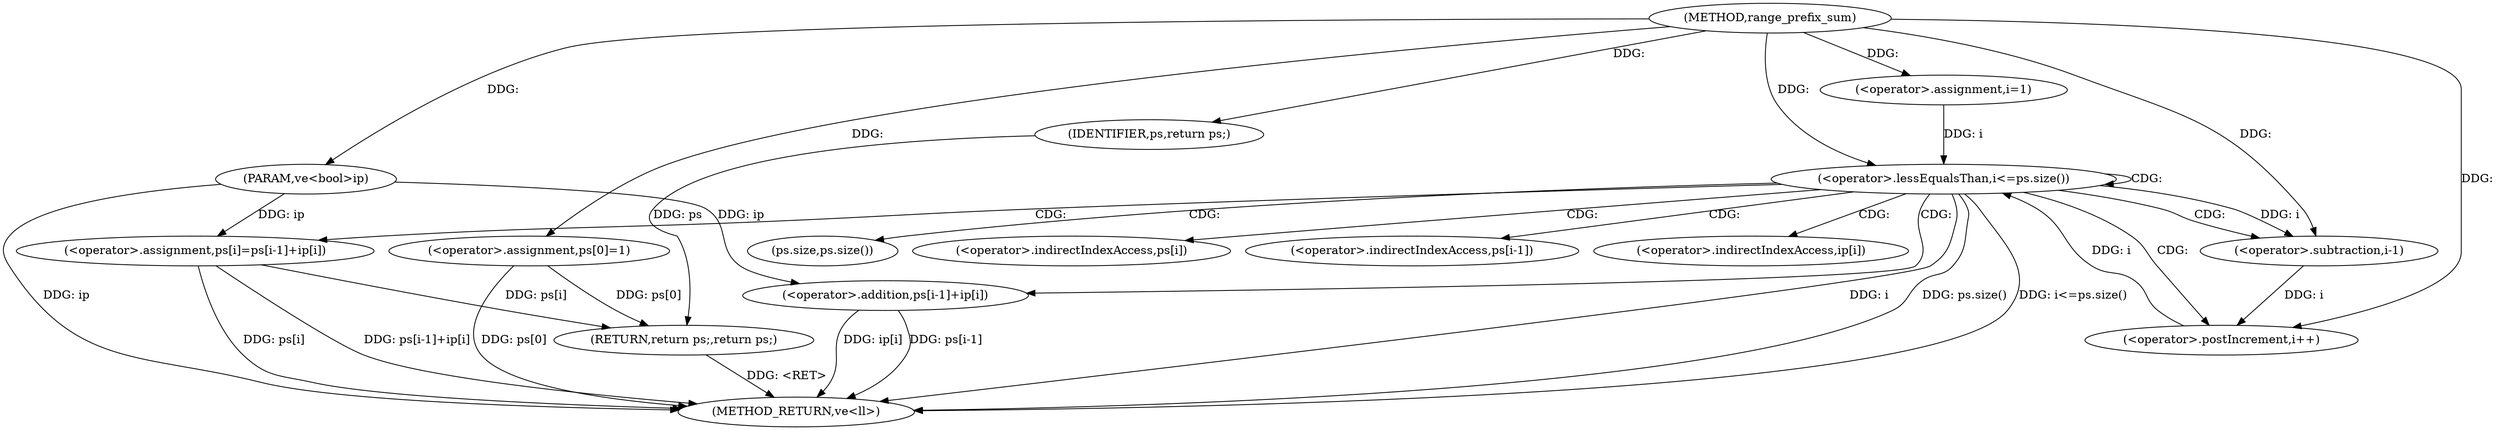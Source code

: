 digraph "range_prefix_sum" {  
"1000287" [label = "(METHOD,range_prefix_sum)" ]
"1000322" [label = "(METHOD_RETURN,ve<ll>)" ]
"1000288" [label = "(PARAM,ve<bool>ip)" ]
"1000291" [label = "(<operator>.assignment,ps[0]=1)" ]
"1000320" [label = "(RETURN,return ps;,return ps;)" ]
"1000298" [label = "(<operator>.assignment,i=1)" ]
"1000301" [label = "(<operator>.lessEqualsThan,i<=ps.size())" ]
"1000304" [label = "(<operator>.postIncrement,i++)" ]
"1000321" [label = "(IDENTIFIER,ps,return ps;)" ]
"1000307" [label = "(<operator>.assignment,ps[i]=ps[i-1]+ip[i])" ]
"1000311" [label = "(<operator>.addition,ps[i-1]+ip[i])" ]
"1000314" [label = "(<operator>.subtraction,i-1)" ]
"1000303" [label = "(ps.size,ps.size())" ]
"1000308" [label = "(<operator>.indirectIndexAccess,ps[i])" ]
"1000312" [label = "(<operator>.indirectIndexAccess,ps[i-1])" ]
"1000317" [label = "(<operator>.indirectIndexAccess,ip[i])" ]
  "1000288" -> "1000322"  [ label = "DDG: ip"] 
  "1000291" -> "1000322"  [ label = "DDG: ps[0]"] 
  "1000301" -> "1000322"  [ label = "DDG: i"] 
  "1000301" -> "1000322"  [ label = "DDG: ps.size()"] 
  "1000301" -> "1000322"  [ label = "DDG: i<=ps.size()"] 
  "1000307" -> "1000322"  [ label = "DDG: ps[i]"] 
  "1000311" -> "1000322"  [ label = "DDG: ps[i-1]"] 
  "1000311" -> "1000322"  [ label = "DDG: ip[i]"] 
  "1000307" -> "1000322"  [ label = "DDG: ps[i-1]+ip[i]"] 
  "1000320" -> "1000322"  [ label = "DDG: <RET>"] 
  "1000287" -> "1000288"  [ label = "DDG: "] 
  "1000287" -> "1000291"  [ label = "DDG: "] 
  "1000321" -> "1000320"  [ label = "DDG: ps"] 
  "1000291" -> "1000320"  [ label = "DDG: ps[0]"] 
  "1000307" -> "1000320"  [ label = "DDG: ps[i]"] 
  "1000287" -> "1000298"  [ label = "DDG: "] 
  "1000287" -> "1000321"  [ label = "DDG: "] 
  "1000298" -> "1000301"  [ label = "DDG: i"] 
  "1000304" -> "1000301"  [ label = "DDG: i"] 
  "1000287" -> "1000301"  [ label = "DDG: "] 
  "1000314" -> "1000304"  [ label = "DDG: i"] 
  "1000287" -> "1000304"  [ label = "DDG: "] 
  "1000288" -> "1000307"  [ label = "DDG: ip"] 
  "1000288" -> "1000311"  [ label = "DDG: ip"] 
  "1000301" -> "1000314"  [ label = "DDG: i"] 
  "1000287" -> "1000314"  [ label = "DDG: "] 
  "1000301" -> "1000312"  [ label = "CDG: "] 
  "1000301" -> "1000307"  [ label = "CDG: "] 
  "1000301" -> "1000301"  [ label = "CDG: "] 
  "1000301" -> "1000303"  [ label = "CDG: "] 
  "1000301" -> "1000317"  [ label = "CDG: "] 
  "1000301" -> "1000308"  [ label = "CDG: "] 
  "1000301" -> "1000314"  [ label = "CDG: "] 
  "1000301" -> "1000304"  [ label = "CDG: "] 
  "1000301" -> "1000311"  [ label = "CDG: "] 
}
